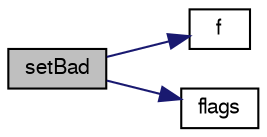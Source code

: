 digraph "setBad"
{
  bgcolor="transparent";
  edge [fontname="FreeSans",fontsize="10",labelfontname="FreeSans",labelfontsize="10"];
  node [fontname="FreeSans",fontsize="10",shape=record];
  rankdir="LR";
  Node42650 [label="setBad",height=0.2,width=0.4,color="black", fillcolor="grey75", style="filled", fontcolor="black"];
  Node42650 -> Node42651 [color="midnightblue",fontsize="10",style="solid",fontname="FreeSans"];
  Node42651 [label="f",height=0.2,width=0.4,color="black",URL="$a17900.html#a888be93833ac7a23170555c69c690288"];
  Node42650 -> Node42652 [color="midnightblue",fontsize="10",style="solid",fontname="FreeSans"];
  Node42652 [label="flags",height=0.2,width=0.4,color="black",URL="$a26226.html#a21506222cf482e3879b28911ba6a683d",tooltip="Return flags of stream. "];
}
